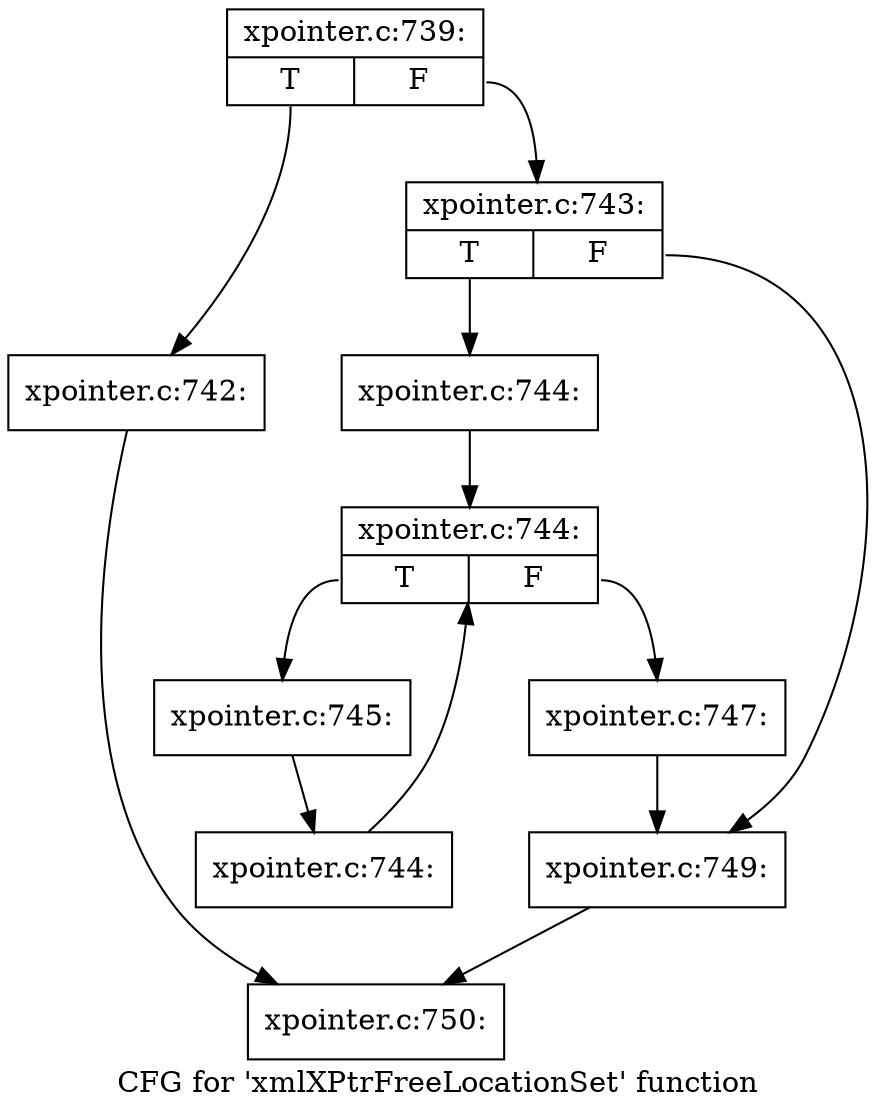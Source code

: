 digraph "CFG for 'xmlXPtrFreeLocationSet' function" {
	label="CFG for 'xmlXPtrFreeLocationSet' function";

	Node0x55f69043f5b0 [shape=record,label="{xpointer.c:739:|{<s0>T|<s1>F}}"];
	Node0x55f69043f5b0:s0 -> Node0x55f690443260;
	Node0x55f69043f5b0:s1 -> Node0x55f6904432b0;
	Node0x55f690443260 [shape=record,label="{xpointer.c:742:}"];
	Node0x55f690443260 -> Node0x55f69043f7a0;
	Node0x55f6904432b0 [shape=record,label="{xpointer.c:743:|{<s0>T|<s1>F}}"];
	Node0x55f6904432b0:s0 -> Node0x55f6904265d0;
	Node0x55f6904432b0:s1 -> Node0x55f690426620;
	Node0x55f6904265d0 [shape=record,label="{xpointer.c:744:}"];
	Node0x55f6904265d0 -> Node0x55f690426ba0;
	Node0x55f690426ba0 [shape=record,label="{xpointer.c:744:|{<s0>T|<s1>F}}"];
	Node0x55f690426ba0:s0 -> Node0x55f690426e20;
	Node0x55f690426ba0:s1 -> Node0x55f690426a00;
	Node0x55f690426e20 [shape=record,label="{xpointer.c:745:}"];
	Node0x55f690426e20 -> Node0x55f690426d90;
	Node0x55f690426d90 [shape=record,label="{xpointer.c:744:}"];
	Node0x55f690426d90 -> Node0x55f690426ba0;
	Node0x55f690426a00 [shape=record,label="{xpointer.c:747:}"];
	Node0x55f690426a00 -> Node0x55f690426620;
	Node0x55f690426620 [shape=record,label="{xpointer.c:749:}"];
	Node0x55f690426620 -> Node0x55f69043f7a0;
	Node0x55f69043f7a0 [shape=record,label="{xpointer.c:750:}"];
}
